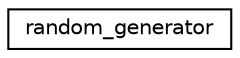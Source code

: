 digraph "Graphical Class Hierarchy"
{
  edge [fontname="Helvetica",fontsize="10",labelfontname="Helvetica",labelfontsize="10"];
  node [fontname="Helvetica",fontsize="10",shape=record];
  rankdir="LR";
  Node0 [label="random_generator",height=0.2,width=0.4,color="black", fillcolor="white", style="filled",URL="$classrandom__generator.html"];
}
